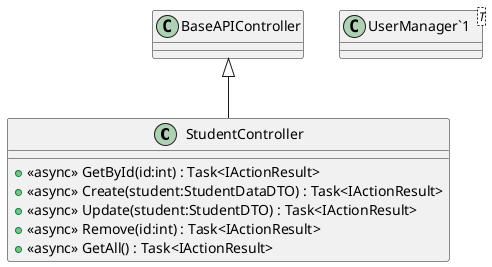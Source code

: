 @startuml
class StudentController {
    + <<async>> GetById(id:int) : Task<IActionResult>
    + <<async>> Create(student:StudentDataDTO) : Task<IActionResult>
    + <<async>> Update(student:StudentDTO) : Task<IActionResult>
    + <<async>> Remove(id:int) : Task<IActionResult>
    + <<async>> GetAll() : Task<IActionResult>
}
class "UserManager`1"<T> {
}
BaseAPIController <|-- StudentController
@enduml
